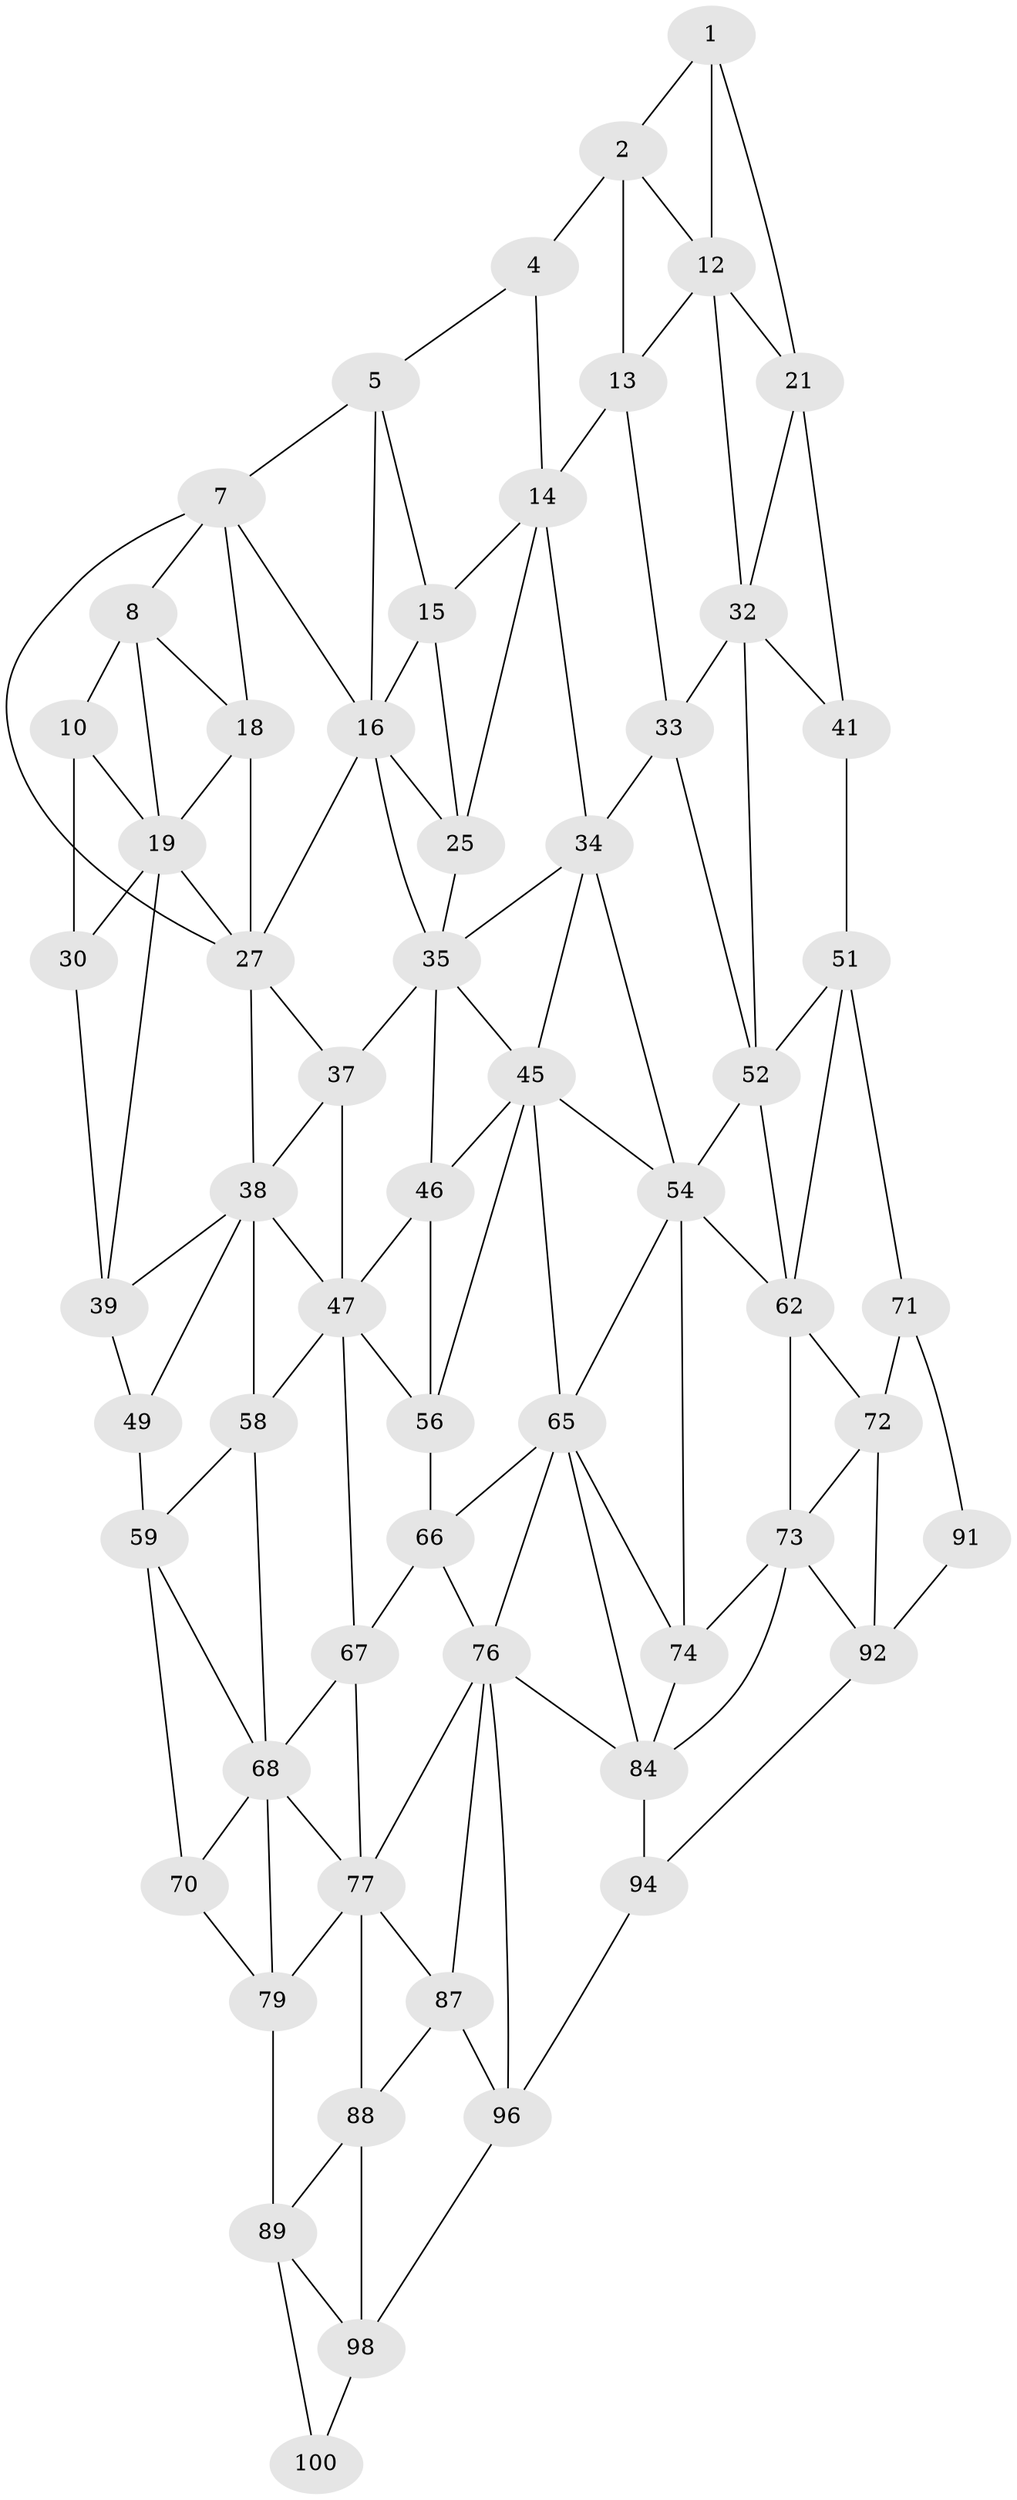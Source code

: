 // original degree distribution, {2: 0.04, 3: 0.32, 4: 0.64}
// Generated by graph-tools (version 1.1) at 2025/11/02/21/25 10:11:12]
// undirected, 59 vertices, 128 edges
graph export_dot {
graph [start="1"]
  node [color=gray90,style=filled];
  1 [super="+11"];
  2 [super="+3"];
  4;
  5 [super="+6"];
  7 [super="+17"];
  8 [super="+9"];
  10 [super="+20"];
  12 [super="+22"];
  13 [super="+23"];
  14 [super="+24"];
  15;
  16 [super="+26"];
  18;
  19 [super="+29"];
  21 [super="+31"];
  25;
  27 [super="+28"];
  30;
  32 [super="+42"];
  33 [super="+43"];
  34 [super="+44"];
  35 [super="+36"];
  37;
  38 [super="+48"];
  39 [super="+40"];
  41;
  45 [super="+55"];
  46;
  47 [super="+57"];
  49 [super="+50"];
  51 [super="+61"];
  52 [super="+53"];
  54 [super="+64"];
  56;
  58;
  59 [super="+60"];
  62 [super="+63"];
  65 [super="+75"];
  66;
  67;
  68 [super="+69"];
  70;
  71 [super="+81"];
  72 [super="+82"];
  73 [super="+83"];
  74;
  76 [super="+86"];
  77 [super="+78"];
  79 [super="+80"];
  84 [super="+85"];
  87;
  88;
  89 [super="+90"];
  91;
  92 [super="+93"];
  94 [super="+95"];
  96 [super="+97"];
  98 [super="+99"];
  100;
  1 -- 2;
  1 -- 12;
  1 -- 21;
  2 -- 12;
  2 -- 4;
  2 -- 13;
  4 -- 14;
  4 -- 5;
  5 -- 15;
  5 -- 16;
  5 -- 7;
  7 -- 8;
  7 -- 16;
  7 -- 18;
  7 -- 27;
  8 -- 18;
  8 -- 10;
  8 -- 19;
  10 -- 19;
  10 -- 30;
  12 -- 13 [weight=2];
  12 -- 32;
  12 -- 21;
  13 -- 14 [weight=2];
  13 -- 33;
  14 -- 15;
  14 -- 25;
  14 -- 34;
  15 -- 25;
  15 -- 16;
  16 -- 25;
  16 -- 35;
  16 -- 27;
  18 -- 19;
  18 -- 27;
  19 -- 30;
  19 -- 39;
  19 -- 27;
  21 -- 32;
  21 -- 41;
  25 -- 35;
  27 -- 37;
  27 -- 38;
  30 -- 39;
  32 -- 33 [weight=2];
  32 -- 41;
  32 -- 52;
  33 -- 34 [weight=2];
  33 -- 52;
  34 -- 35;
  34 -- 45;
  34 -- 54;
  35 -- 45;
  35 -- 37;
  35 -- 46;
  37 -- 47;
  37 -- 38;
  38 -- 39;
  38 -- 49;
  38 -- 58;
  38 -- 47;
  39 -- 49 [weight=2];
  41 -- 51;
  45 -- 46;
  45 -- 56;
  45 -- 65;
  45 -- 54;
  46 -- 56;
  46 -- 47;
  47 -- 56;
  47 -- 58;
  47 -- 67;
  49 -- 59 [weight=2];
  51 -- 52;
  51 -- 62;
  51 -- 71;
  52 -- 62 [weight=2];
  52 -- 54;
  54 -- 62;
  54 -- 65;
  54 -- 74;
  56 -- 66;
  58 -- 68;
  58 -- 59;
  59 -- 70;
  59 -- 68;
  62 -- 72;
  62 -- 73;
  65 -- 66;
  65 -- 74;
  65 -- 76;
  65 -- 84;
  66 -- 76;
  66 -- 67;
  67 -- 77;
  67 -- 68;
  68 -- 70;
  68 -- 79;
  68 -- 77;
  70 -- 79;
  71 -- 72 [weight=2];
  71 -- 91;
  72 -- 73 [weight=2];
  72 -- 92;
  73 -- 74;
  73 -- 84;
  73 -- 92;
  74 -- 84;
  76 -- 77;
  76 -- 96;
  76 -- 87;
  76 -- 84;
  77 -- 87;
  77 -- 88;
  77 -- 79;
  79 -- 89 [weight=2];
  84 -- 94 [weight=2];
  87 -- 88;
  87 -- 96;
  88 -- 98;
  88 -- 89;
  89 -- 100;
  89 -- 98;
  91 -- 92;
  92 -- 94;
  94 -- 96;
  96 -- 98;
  98 -- 100;
}
